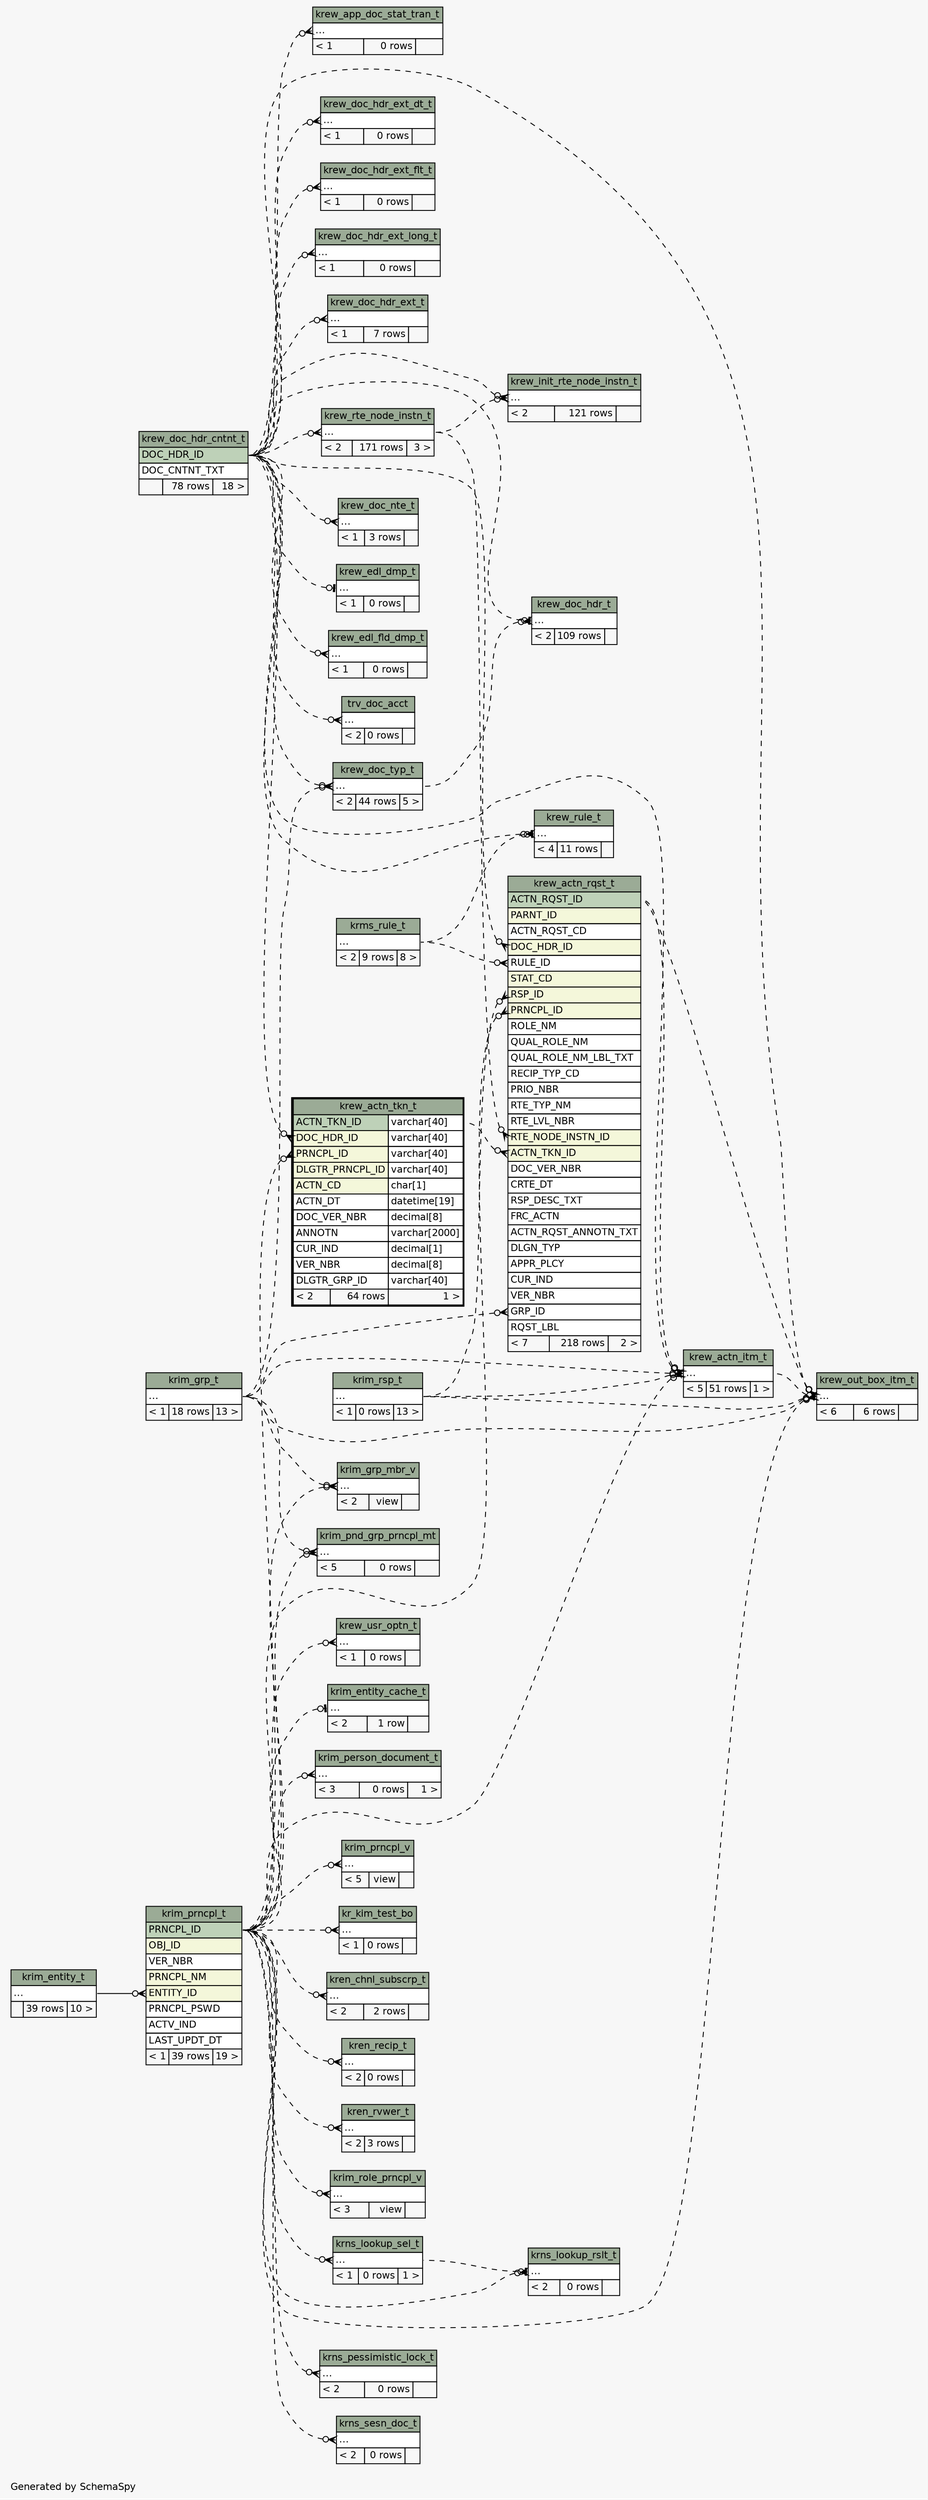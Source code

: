 // dot 2.28.0 on Mac OS X 10.7.2
// SchemaSpy rev 590
digraph "impliedTwoDegreesRelationshipsDiagram" {
  graph [
    rankdir="RL"
    bgcolor="#f7f7f7"
    label="\nGenerated by SchemaSpy"
    labeljust="l"
    nodesep="0.18"
    ranksep="0.46"
    fontname="Helvetica"
    fontsize="11"
  ];
  node [
    fontname="Helvetica"
    fontsize="11"
    shape="plaintext"
  ];
  edge [
    arrowsize="0.8"
  ];
  "kr_kim_test_bo":"elipses":w -> "krim_prncpl_t":"PRNCPL_ID":e [arrowhead=none dir=back arrowtail=crowodot style=dashed];
  "kren_chnl_subscrp_t":"elipses":w -> "krim_prncpl_t":"PRNCPL_ID":e [arrowhead=none dir=back arrowtail=crowodot style=dashed];
  "kren_recip_t":"elipses":w -> "krim_prncpl_t":"PRNCPL_ID":e [arrowhead=none dir=back arrowtail=crowodot style=dashed];
  "kren_rvwer_t":"elipses":w -> "krim_prncpl_t":"PRNCPL_ID":e [arrowhead=none dir=back arrowtail=crowodot style=dashed];
  "krew_actn_itm_t":"elipses":w -> "krew_actn_rqst_t":"ACTN_RQST_ID":e [arrowhead=none dir=back arrowtail=crowodot style=dashed];
  "krew_actn_itm_t":"elipses":w -> "krew_doc_hdr_cntnt_t":"DOC_HDR_ID":e [arrowhead=none dir=back arrowtail=crowodot style=dashed];
  "krew_actn_itm_t":"elipses":w -> "krim_grp_t":"elipses":e [arrowhead=none dir=back arrowtail=crowodot style=dashed];
  "krew_actn_itm_t":"elipses":w -> "krim_prncpl_t":"PRNCPL_ID":e [arrowhead=none dir=back arrowtail=crowodot style=dashed];
  "krew_actn_itm_t":"elipses":w -> "krim_rsp_t":"elipses":e [arrowhead=none dir=back arrowtail=crowodot style=dashed];
  "krew_actn_rqst_t":"ACTN_TKN_ID":w -> "krew_actn_tkn_t":"ACTN_TKN_ID.type":e [arrowhead=none dir=back arrowtail=crowodot style=dashed];
  "krew_actn_rqst_t":"DOC_HDR_ID":w -> "krew_doc_hdr_cntnt_t":"DOC_HDR_ID":e [arrowhead=none dir=back arrowtail=crowodot style=dashed];
  "krew_actn_rqst_t":"GRP_ID":w -> "krim_grp_t":"elipses":e [arrowhead=none dir=back arrowtail=crowodot style=dashed];
  "krew_actn_rqst_t":"PRNCPL_ID":w -> "krim_prncpl_t":"PRNCPL_ID":e [arrowhead=none dir=back arrowtail=crowodot style=dashed];
  "krew_actn_rqst_t":"RSP_ID":w -> "krim_rsp_t":"elipses":e [arrowhead=none dir=back arrowtail=crowodot style=dashed];
  "krew_actn_rqst_t":"RTE_NODE_INSTN_ID":w -> "krew_rte_node_instn_t":"elipses":e [arrowhead=none dir=back arrowtail=crowodot style=dashed];
  "krew_actn_rqst_t":"RULE_ID":w -> "krms_rule_t":"elipses":e [arrowhead=none dir=back arrowtail=crowodot style=dashed];
  "krew_actn_tkn_t":"DOC_HDR_ID":w -> "krew_doc_hdr_cntnt_t":"DOC_HDR_ID":e [arrowhead=none dir=back arrowtail=crowodot style=dashed];
  "krew_actn_tkn_t":"PRNCPL_ID":w -> "krim_prncpl_t":"PRNCPL_ID":e [arrowhead=none dir=back arrowtail=crowodot style=dashed];
  "krew_app_doc_stat_tran_t":"elipses":w -> "krew_doc_hdr_cntnt_t":"DOC_HDR_ID":e [arrowhead=none dir=back arrowtail=crowodot style=dashed];
  "krew_doc_hdr_ext_dt_t":"elipses":w -> "krew_doc_hdr_cntnt_t":"DOC_HDR_ID":e [arrowhead=none dir=back arrowtail=crowodot style=dashed];
  "krew_doc_hdr_ext_flt_t":"elipses":w -> "krew_doc_hdr_cntnt_t":"DOC_HDR_ID":e [arrowhead=none dir=back arrowtail=crowodot style=dashed];
  "krew_doc_hdr_ext_long_t":"elipses":w -> "krew_doc_hdr_cntnt_t":"DOC_HDR_ID":e [arrowhead=none dir=back arrowtail=crowodot style=dashed];
  "krew_doc_hdr_ext_t":"elipses":w -> "krew_doc_hdr_cntnt_t":"DOC_HDR_ID":e [arrowhead=none dir=back arrowtail=crowodot style=dashed];
  "krew_doc_hdr_t":"elipses":w -> "krew_doc_hdr_cntnt_t":"DOC_HDR_ID":e [arrowhead=none dir=back arrowtail=teeodot style=dashed];
  "krew_doc_hdr_t":"elipses":w -> "krew_doc_typ_t":"elipses":e [arrowhead=none dir=back arrowtail=crowodot style=dashed];
  "krew_doc_nte_t":"elipses":w -> "krew_doc_hdr_cntnt_t":"DOC_HDR_ID":e [arrowhead=none dir=back arrowtail=crowodot style=dashed];
  "krew_doc_typ_t":"elipses":w -> "krew_doc_hdr_cntnt_t":"DOC_HDR_ID":e [arrowhead=none dir=back arrowtail=crowodot style=dashed];
  "krew_doc_typ_t":"elipses":w -> "krim_grp_t":"elipses":e [arrowhead=none dir=back arrowtail=crowodot style=dashed];
  "krew_edl_dmp_t":"elipses":w -> "krew_doc_hdr_cntnt_t":"DOC_HDR_ID":e [arrowhead=none dir=back arrowtail=teeodot style=dashed];
  "krew_edl_fld_dmp_t":"elipses":w -> "krew_doc_hdr_cntnt_t":"DOC_HDR_ID":e [arrowhead=none dir=back arrowtail=crowodot style=dashed];
  "krew_init_rte_node_instn_t":"elipses":w -> "krew_doc_hdr_cntnt_t":"DOC_HDR_ID":e [arrowhead=none dir=back arrowtail=crowodot style=dashed];
  "krew_init_rte_node_instn_t":"elipses":w -> "krew_rte_node_instn_t":"elipses":e [arrowhead=none dir=back arrowtail=crowodot style=dashed];
  "krew_out_box_itm_t":"elipses":w -> "krew_actn_itm_t":"elipses":e [arrowhead=none dir=back arrowtail=teeodot style=dashed];
  "krew_out_box_itm_t":"elipses":w -> "krew_actn_rqst_t":"ACTN_RQST_ID":e [arrowhead=none dir=back arrowtail=crowodot style=dashed];
  "krew_out_box_itm_t":"elipses":w -> "krew_doc_hdr_cntnt_t":"DOC_HDR_ID":e [arrowhead=none dir=back arrowtail=crowodot style=dashed];
  "krew_out_box_itm_t":"elipses":w -> "krim_grp_t":"elipses":e [arrowhead=none dir=back arrowtail=crowodot style=dashed];
  "krew_out_box_itm_t":"elipses":w -> "krim_prncpl_t":"PRNCPL_ID":e [arrowhead=none dir=back arrowtail=crowodot style=dashed];
  "krew_out_box_itm_t":"elipses":w -> "krim_rsp_t":"elipses":e [arrowhead=none dir=back arrowtail=crowodot style=dashed];
  "krew_rte_node_instn_t":"elipses":w -> "krew_doc_hdr_cntnt_t":"DOC_HDR_ID":e [arrowhead=none dir=back arrowtail=crowodot style=dashed];
  "krew_rule_t":"elipses":w -> "krew_doc_hdr_cntnt_t":"DOC_HDR_ID":e [arrowhead=none dir=back arrowtail=crowodot style=dashed];
  "krew_rule_t":"elipses":w -> "krms_rule_t":"elipses":e [arrowhead=none dir=back arrowtail=teeodot style=dashed];
  "krew_usr_optn_t":"elipses":w -> "krim_prncpl_t":"PRNCPL_ID":e [arrowhead=none dir=back arrowtail=crowodot style=dashed];
  "krim_entity_cache_t":"elipses":w -> "krim_prncpl_t":"PRNCPL_ID":e [arrowhead=none dir=back arrowtail=teeodot style=dashed];
  "krim_grp_mbr_v":"elipses":w -> "krim_grp_t":"elipses":e [arrowhead=none dir=back arrowtail=crowodot style=dashed];
  "krim_grp_mbr_v":"elipses":w -> "krim_prncpl_t":"PRNCPL_ID":e [arrowhead=none dir=back arrowtail=crowodot style=dashed];
  "krim_person_document_t":"elipses":w -> "krim_prncpl_t":"PRNCPL_ID":e [arrowhead=none dir=back arrowtail=crowodot style=dashed];
  "krim_pnd_grp_prncpl_mt":"elipses":w -> "krim_grp_t":"elipses":e [arrowhead=none dir=back arrowtail=crowodot style=dashed];
  "krim_pnd_grp_prncpl_mt":"elipses":w -> "krim_prncpl_t":"PRNCPL_ID":e [arrowhead=none dir=back arrowtail=crowodot style=dashed];
  "krim_prncpl_t":"ENTITY_ID":w -> "krim_entity_t":"elipses":e [arrowhead=none dir=back arrowtail=crowodot];
  "krim_prncpl_v":"elipses":w -> "krim_prncpl_t":"PRNCPL_ID":e [arrowhead=none dir=back arrowtail=crowodot style=dashed];
  "krim_role_prncpl_v":"elipses":w -> "krim_prncpl_t":"PRNCPL_ID":e [arrowhead=none dir=back arrowtail=crowodot style=dashed];
  "krns_lookup_rslt_t":"elipses":w -> "krns_lookup_sel_t":"elipses":e [arrowhead=none dir=back arrowtail=teeodot style=dashed];
  "krns_lookup_rslt_t":"elipses":w -> "krim_prncpl_t":"PRNCPL_ID":e [arrowhead=none dir=back arrowtail=crowodot style=dashed];
  "krns_lookup_sel_t":"elipses":w -> "krim_prncpl_t":"PRNCPL_ID":e [arrowhead=none dir=back arrowtail=crowodot style=dashed];
  "krns_pessimistic_lock_t":"elipses":w -> "krim_prncpl_t":"PRNCPL_ID":e [arrowhead=none dir=back arrowtail=crowodot style=dashed];
  "krns_sesn_doc_t":"elipses":w -> "krim_prncpl_t":"PRNCPL_ID":e [arrowhead=none dir=back arrowtail=crowodot style=dashed];
  "trv_doc_acct":"elipses":w -> "krew_doc_hdr_cntnt_t":"DOC_HDR_ID":e [arrowhead=none dir=back arrowtail=crowodot style=dashed];
  "kr_kim_test_bo" [
    label=<
    <TABLE BORDER="0" CELLBORDER="1" CELLSPACING="0" BGCOLOR="#ffffff">
      <TR><TD COLSPAN="3" BGCOLOR="#9bab96" ALIGN="CENTER">kr_kim_test_bo</TD></TR>
      <TR><TD PORT="elipses" COLSPAN="3" ALIGN="LEFT">...</TD></TR>
      <TR><TD ALIGN="LEFT" BGCOLOR="#f7f7f7">&lt; 1</TD><TD ALIGN="RIGHT" BGCOLOR="#f7f7f7">0 rows</TD><TD ALIGN="RIGHT" BGCOLOR="#f7f7f7">  </TD></TR>
    </TABLE>>
    URL="kr_kim_test_bo.html"
    tooltip="kr_kim_test_bo"
  ];
  "kren_chnl_subscrp_t" [
    label=<
    <TABLE BORDER="0" CELLBORDER="1" CELLSPACING="0" BGCOLOR="#ffffff">
      <TR><TD COLSPAN="3" BGCOLOR="#9bab96" ALIGN="CENTER">kren_chnl_subscrp_t</TD></TR>
      <TR><TD PORT="elipses" COLSPAN="3" ALIGN="LEFT">...</TD></TR>
      <TR><TD ALIGN="LEFT" BGCOLOR="#f7f7f7">&lt; 2</TD><TD ALIGN="RIGHT" BGCOLOR="#f7f7f7">2 rows</TD><TD ALIGN="RIGHT" BGCOLOR="#f7f7f7">  </TD></TR>
    </TABLE>>
    URL="kren_chnl_subscrp_t.html"
    tooltip="kren_chnl_subscrp_t"
  ];
  "kren_recip_t" [
    label=<
    <TABLE BORDER="0" CELLBORDER="1" CELLSPACING="0" BGCOLOR="#ffffff">
      <TR><TD COLSPAN="3" BGCOLOR="#9bab96" ALIGN="CENTER">kren_recip_t</TD></TR>
      <TR><TD PORT="elipses" COLSPAN="3" ALIGN="LEFT">...</TD></TR>
      <TR><TD ALIGN="LEFT" BGCOLOR="#f7f7f7">&lt; 2</TD><TD ALIGN="RIGHT" BGCOLOR="#f7f7f7">0 rows</TD><TD ALIGN="RIGHT" BGCOLOR="#f7f7f7">  </TD></TR>
    </TABLE>>
    URL="kren_recip_t.html"
    tooltip="kren_recip_t"
  ];
  "kren_rvwer_t" [
    label=<
    <TABLE BORDER="0" CELLBORDER="1" CELLSPACING="0" BGCOLOR="#ffffff">
      <TR><TD COLSPAN="3" BGCOLOR="#9bab96" ALIGN="CENTER">kren_rvwer_t</TD></TR>
      <TR><TD PORT="elipses" COLSPAN="3" ALIGN="LEFT">...</TD></TR>
      <TR><TD ALIGN="LEFT" BGCOLOR="#f7f7f7">&lt; 2</TD><TD ALIGN="RIGHT" BGCOLOR="#f7f7f7">3 rows</TD><TD ALIGN="RIGHT" BGCOLOR="#f7f7f7">  </TD></TR>
    </TABLE>>
    URL="kren_rvwer_t.html"
    tooltip="kren_rvwer_t"
  ];
  "krew_actn_itm_t" [
    label=<
    <TABLE BORDER="0" CELLBORDER="1" CELLSPACING="0" BGCOLOR="#ffffff">
      <TR><TD COLSPAN="3" BGCOLOR="#9bab96" ALIGN="CENTER">krew_actn_itm_t</TD></TR>
      <TR><TD PORT="elipses" COLSPAN="3" ALIGN="LEFT">...</TD></TR>
      <TR><TD ALIGN="LEFT" BGCOLOR="#f7f7f7">&lt; 5</TD><TD ALIGN="RIGHT" BGCOLOR="#f7f7f7">51 rows</TD><TD ALIGN="RIGHT" BGCOLOR="#f7f7f7">1 &gt;</TD></TR>
    </TABLE>>
    URL="krew_actn_itm_t.html"
    tooltip="krew_actn_itm_t"
  ];
  "krew_actn_rqst_t" [
    label=<
    <TABLE BORDER="0" CELLBORDER="1" CELLSPACING="0" BGCOLOR="#ffffff">
      <TR><TD COLSPAN="3" BGCOLOR="#9bab96" ALIGN="CENTER">krew_actn_rqst_t</TD></TR>
      <TR><TD PORT="ACTN_RQST_ID" COLSPAN="3" BGCOLOR="#bed1b8" ALIGN="LEFT">ACTN_RQST_ID</TD></TR>
      <TR><TD PORT="PARNT_ID" COLSPAN="3" BGCOLOR="#f4f7da" ALIGN="LEFT">PARNT_ID</TD></TR>
      <TR><TD PORT="ACTN_RQST_CD" COLSPAN="3" ALIGN="LEFT">ACTN_RQST_CD</TD></TR>
      <TR><TD PORT="DOC_HDR_ID" COLSPAN="3" BGCOLOR="#f4f7da" ALIGN="LEFT">DOC_HDR_ID</TD></TR>
      <TR><TD PORT="RULE_ID" COLSPAN="3" ALIGN="LEFT">RULE_ID</TD></TR>
      <TR><TD PORT="STAT_CD" COLSPAN="3" BGCOLOR="#f4f7da" ALIGN="LEFT">STAT_CD</TD></TR>
      <TR><TD PORT="RSP_ID" COLSPAN="3" BGCOLOR="#f4f7da" ALIGN="LEFT">RSP_ID</TD></TR>
      <TR><TD PORT="PRNCPL_ID" COLSPAN="3" BGCOLOR="#f4f7da" ALIGN="LEFT">PRNCPL_ID</TD></TR>
      <TR><TD PORT="ROLE_NM" COLSPAN="3" ALIGN="LEFT">ROLE_NM</TD></TR>
      <TR><TD PORT="QUAL_ROLE_NM" COLSPAN="3" ALIGN="LEFT">QUAL_ROLE_NM</TD></TR>
      <TR><TD PORT="QUAL_ROLE_NM_LBL_TXT" COLSPAN="3" ALIGN="LEFT">QUAL_ROLE_NM_LBL_TXT</TD></TR>
      <TR><TD PORT="RECIP_TYP_CD" COLSPAN="3" ALIGN="LEFT">RECIP_TYP_CD</TD></TR>
      <TR><TD PORT="PRIO_NBR" COLSPAN="3" ALIGN="LEFT">PRIO_NBR</TD></TR>
      <TR><TD PORT="RTE_TYP_NM" COLSPAN="3" ALIGN="LEFT">RTE_TYP_NM</TD></TR>
      <TR><TD PORT="RTE_LVL_NBR" COLSPAN="3" ALIGN="LEFT">RTE_LVL_NBR</TD></TR>
      <TR><TD PORT="RTE_NODE_INSTN_ID" COLSPAN="3" BGCOLOR="#f4f7da" ALIGN="LEFT">RTE_NODE_INSTN_ID</TD></TR>
      <TR><TD PORT="ACTN_TKN_ID" COLSPAN="3" BGCOLOR="#f4f7da" ALIGN="LEFT">ACTN_TKN_ID</TD></TR>
      <TR><TD PORT="DOC_VER_NBR" COLSPAN="3" ALIGN="LEFT">DOC_VER_NBR</TD></TR>
      <TR><TD PORT="CRTE_DT" COLSPAN="3" ALIGN="LEFT">CRTE_DT</TD></TR>
      <TR><TD PORT="RSP_DESC_TXT" COLSPAN="3" ALIGN="LEFT">RSP_DESC_TXT</TD></TR>
      <TR><TD PORT="FRC_ACTN" COLSPAN="3" ALIGN="LEFT">FRC_ACTN</TD></TR>
      <TR><TD PORT="ACTN_RQST_ANNOTN_TXT" COLSPAN="3" ALIGN="LEFT">ACTN_RQST_ANNOTN_TXT</TD></TR>
      <TR><TD PORT="DLGN_TYP" COLSPAN="3" ALIGN="LEFT">DLGN_TYP</TD></TR>
      <TR><TD PORT="APPR_PLCY" COLSPAN="3" ALIGN="LEFT">APPR_PLCY</TD></TR>
      <TR><TD PORT="CUR_IND" COLSPAN="3" ALIGN="LEFT">CUR_IND</TD></TR>
      <TR><TD PORT="VER_NBR" COLSPAN="3" ALIGN="LEFT">VER_NBR</TD></TR>
      <TR><TD PORT="GRP_ID" COLSPAN="3" ALIGN="LEFT">GRP_ID</TD></TR>
      <TR><TD PORT="RQST_LBL" COLSPAN="3" ALIGN="LEFT">RQST_LBL</TD></TR>
      <TR><TD ALIGN="LEFT" BGCOLOR="#f7f7f7">&lt; 7</TD><TD ALIGN="RIGHT" BGCOLOR="#f7f7f7">218 rows</TD><TD ALIGN="RIGHT" BGCOLOR="#f7f7f7">2 &gt;</TD></TR>
    </TABLE>>
    URL="krew_actn_rqst_t.html"
    tooltip="krew_actn_rqst_t"
  ];
  "krew_actn_tkn_t" [
    label=<
    <TABLE BORDER="2" CELLBORDER="1" CELLSPACING="0" BGCOLOR="#ffffff">
      <TR><TD COLSPAN="3" BGCOLOR="#9bab96" ALIGN="CENTER">krew_actn_tkn_t</TD></TR>
      <TR><TD PORT="ACTN_TKN_ID" COLSPAN="2" BGCOLOR="#bed1b8" ALIGN="LEFT">ACTN_TKN_ID</TD><TD PORT="ACTN_TKN_ID.type" ALIGN="LEFT">varchar[40]</TD></TR>
      <TR><TD PORT="DOC_HDR_ID" COLSPAN="2" BGCOLOR="#f4f7da" ALIGN="LEFT">DOC_HDR_ID</TD><TD PORT="DOC_HDR_ID.type" ALIGN="LEFT">varchar[40]</TD></TR>
      <TR><TD PORT="PRNCPL_ID" COLSPAN="2" BGCOLOR="#f4f7da" ALIGN="LEFT">PRNCPL_ID</TD><TD PORT="PRNCPL_ID.type" ALIGN="LEFT">varchar[40]</TD></TR>
      <TR><TD PORT="DLGTR_PRNCPL_ID" COLSPAN="2" BGCOLOR="#f4f7da" ALIGN="LEFT">DLGTR_PRNCPL_ID</TD><TD PORT="DLGTR_PRNCPL_ID.type" ALIGN="LEFT">varchar[40]</TD></TR>
      <TR><TD PORT="ACTN_CD" COLSPAN="2" BGCOLOR="#f4f7da" ALIGN="LEFT">ACTN_CD</TD><TD PORT="ACTN_CD.type" ALIGN="LEFT">char[1]</TD></TR>
      <TR><TD PORT="ACTN_DT" COLSPAN="2" ALIGN="LEFT">ACTN_DT</TD><TD PORT="ACTN_DT.type" ALIGN="LEFT">datetime[19]</TD></TR>
      <TR><TD PORT="DOC_VER_NBR" COLSPAN="2" ALIGN="LEFT">DOC_VER_NBR</TD><TD PORT="DOC_VER_NBR.type" ALIGN="LEFT">decimal[8]</TD></TR>
      <TR><TD PORT="ANNOTN" COLSPAN="2" ALIGN="LEFT">ANNOTN</TD><TD PORT="ANNOTN.type" ALIGN="LEFT">varchar[2000]</TD></TR>
      <TR><TD PORT="CUR_IND" COLSPAN="2" ALIGN="LEFT">CUR_IND</TD><TD PORT="CUR_IND.type" ALIGN="LEFT">decimal[1]</TD></TR>
      <TR><TD PORT="VER_NBR" COLSPAN="2" ALIGN="LEFT">VER_NBR</TD><TD PORT="VER_NBR.type" ALIGN="LEFT">decimal[8]</TD></TR>
      <TR><TD PORT="DLGTR_GRP_ID" COLSPAN="2" ALIGN="LEFT">DLGTR_GRP_ID</TD><TD PORT="DLGTR_GRP_ID.type" ALIGN="LEFT">varchar[40]</TD></TR>
      <TR><TD ALIGN="LEFT" BGCOLOR="#f7f7f7">&lt; 2</TD><TD ALIGN="RIGHT" BGCOLOR="#f7f7f7">64 rows</TD><TD ALIGN="RIGHT" BGCOLOR="#f7f7f7">1 &gt;</TD></TR>
    </TABLE>>
    URL="krew_actn_tkn_t.html"
    tooltip="krew_actn_tkn_t"
  ];
  "krew_app_doc_stat_tran_t" [
    label=<
    <TABLE BORDER="0" CELLBORDER="1" CELLSPACING="0" BGCOLOR="#ffffff">
      <TR><TD COLSPAN="3" BGCOLOR="#9bab96" ALIGN="CENTER">krew_app_doc_stat_tran_t</TD></TR>
      <TR><TD PORT="elipses" COLSPAN="3" ALIGN="LEFT">...</TD></TR>
      <TR><TD ALIGN="LEFT" BGCOLOR="#f7f7f7">&lt; 1</TD><TD ALIGN="RIGHT" BGCOLOR="#f7f7f7">0 rows</TD><TD ALIGN="RIGHT" BGCOLOR="#f7f7f7">  </TD></TR>
    </TABLE>>
    URL="krew_app_doc_stat_tran_t.html"
    tooltip="krew_app_doc_stat_tran_t"
  ];
  "krew_doc_hdr_cntnt_t" [
    label=<
    <TABLE BORDER="0" CELLBORDER="1" CELLSPACING="0" BGCOLOR="#ffffff">
      <TR><TD COLSPAN="3" BGCOLOR="#9bab96" ALIGN="CENTER">krew_doc_hdr_cntnt_t</TD></TR>
      <TR><TD PORT="DOC_HDR_ID" COLSPAN="3" BGCOLOR="#bed1b8" ALIGN="LEFT">DOC_HDR_ID</TD></TR>
      <TR><TD PORT="DOC_CNTNT_TXT" COLSPAN="3" ALIGN="LEFT">DOC_CNTNT_TXT</TD></TR>
      <TR><TD ALIGN="LEFT" BGCOLOR="#f7f7f7">  </TD><TD ALIGN="RIGHT" BGCOLOR="#f7f7f7">78 rows</TD><TD ALIGN="RIGHT" BGCOLOR="#f7f7f7">18 &gt;</TD></TR>
    </TABLE>>
    URL="krew_doc_hdr_cntnt_t.html"
    tooltip="krew_doc_hdr_cntnt_t"
  ];
  "krew_doc_hdr_ext_dt_t" [
    label=<
    <TABLE BORDER="0" CELLBORDER="1" CELLSPACING="0" BGCOLOR="#ffffff">
      <TR><TD COLSPAN="3" BGCOLOR="#9bab96" ALIGN="CENTER">krew_doc_hdr_ext_dt_t</TD></TR>
      <TR><TD PORT="elipses" COLSPAN="3" ALIGN="LEFT">...</TD></TR>
      <TR><TD ALIGN="LEFT" BGCOLOR="#f7f7f7">&lt; 1</TD><TD ALIGN="RIGHT" BGCOLOR="#f7f7f7">0 rows</TD><TD ALIGN="RIGHT" BGCOLOR="#f7f7f7">  </TD></TR>
    </TABLE>>
    URL="krew_doc_hdr_ext_dt_t.html"
    tooltip="krew_doc_hdr_ext_dt_t"
  ];
  "krew_doc_hdr_ext_flt_t" [
    label=<
    <TABLE BORDER="0" CELLBORDER="1" CELLSPACING="0" BGCOLOR="#ffffff">
      <TR><TD COLSPAN="3" BGCOLOR="#9bab96" ALIGN="CENTER">krew_doc_hdr_ext_flt_t</TD></TR>
      <TR><TD PORT="elipses" COLSPAN="3" ALIGN="LEFT">...</TD></TR>
      <TR><TD ALIGN="LEFT" BGCOLOR="#f7f7f7">&lt; 1</TD><TD ALIGN="RIGHT" BGCOLOR="#f7f7f7">0 rows</TD><TD ALIGN="RIGHT" BGCOLOR="#f7f7f7">  </TD></TR>
    </TABLE>>
    URL="krew_doc_hdr_ext_flt_t.html"
    tooltip="krew_doc_hdr_ext_flt_t"
  ];
  "krew_doc_hdr_ext_long_t" [
    label=<
    <TABLE BORDER="0" CELLBORDER="1" CELLSPACING="0" BGCOLOR="#ffffff">
      <TR><TD COLSPAN="3" BGCOLOR="#9bab96" ALIGN="CENTER">krew_doc_hdr_ext_long_t</TD></TR>
      <TR><TD PORT="elipses" COLSPAN="3" ALIGN="LEFT">...</TD></TR>
      <TR><TD ALIGN="LEFT" BGCOLOR="#f7f7f7">&lt; 1</TD><TD ALIGN="RIGHT" BGCOLOR="#f7f7f7">0 rows</TD><TD ALIGN="RIGHT" BGCOLOR="#f7f7f7">  </TD></TR>
    </TABLE>>
    URL="krew_doc_hdr_ext_long_t.html"
    tooltip="krew_doc_hdr_ext_long_t"
  ];
  "krew_doc_hdr_ext_t" [
    label=<
    <TABLE BORDER="0" CELLBORDER="1" CELLSPACING="0" BGCOLOR="#ffffff">
      <TR><TD COLSPAN="3" BGCOLOR="#9bab96" ALIGN="CENTER">krew_doc_hdr_ext_t</TD></TR>
      <TR><TD PORT="elipses" COLSPAN="3" ALIGN="LEFT">...</TD></TR>
      <TR><TD ALIGN="LEFT" BGCOLOR="#f7f7f7">&lt; 1</TD><TD ALIGN="RIGHT" BGCOLOR="#f7f7f7">7 rows</TD><TD ALIGN="RIGHT" BGCOLOR="#f7f7f7">  </TD></TR>
    </TABLE>>
    URL="krew_doc_hdr_ext_t.html"
    tooltip="krew_doc_hdr_ext_t"
  ];
  "krew_doc_hdr_t" [
    label=<
    <TABLE BORDER="0" CELLBORDER="1" CELLSPACING="0" BGCOLOR="#ffffff">
      <TR><TD COLSPAN="3" BGCOLOR="#9bab96" ALIGN="CENTER">krew_doc_hdr_t</TD></TR>
      <TR><TD PORT="elipses" COLSPAN="3" ALIGN="LEFT">...</TD></TR>
      <TR><TD ALIGN="LEFT" BGCOLOR="#f7f7f7">&lt; 2</TD><TD ALIGN="RIGHT" BGCOLOR="#f7f7f7">109 rows</TD><TD ALIGN="RIGHT" BGCOLOR="#f7f7f7">  </TD></TR>
    </TABLE>>
    URL="krew_doc_hdr_t.html"
    tooltip="krew_doc_hdr_t"
  ];
  "krew_doc_nte_t" [
    label=<
    <TABLE BORDER="0" CELLBORDER="1" CELLSPACING="0" BGCOLOR="#ffffff">
      <TR><TD COLSPAN="3" BGCOLOR="#9bab96" ALIGN="CENTER">krew_doc_nte_t</TD></TR>
      <TR><TD PORT="elipses" COLSPAN="3" ALIGN="LEFT">...</TD></TR>
      <TR><TD ALIGN="LEFT" BGCOLOR="#f7f7f7">&lt; 1</TD><TD ALIGN="RIGHT" BGCOLOR="#f7f7f7">3 rows</TD><TD ALIGN="RIGHT" BGCOLOR="#f7f7f7">  </TD></TR>
    </TABLE>>
    URL="krew_doc_nte_t.html"
    tooltip="krew_doc_nte_t"
  ];
  "krew_doc_typ_t" [
    label=<
    <TABLE BORDER="0" CELLBORDER="1" CELLSPACING="0" BGCOLOR="#ffffff">
      <TR><TD COLSPAN="3" BGCOLOR="#9bab96" ALIGN="CENTER">krew_doc_typ_t</TD></TR>
      <TR><TD PORT="elipses" COLSPAN="3" ALIGN="LEFT">...</TD></TR>
      <TR><TD ALIGN="LEFT" BGCOLOR="#f7f7f7">&lt; 2</TD><TD ALIGN="RIGHT" BGCOLOR="#f7f7f7">44 rows</TD><TD ALIGN="RIGHT" BGCOLOR="#f7f7f7">5 &gt;</TD></TR>
    </TABLE>>
    URL="krew_doc_typ_t.html"
    tooltip="krew_doc_typ_t"
  ];
  "krew_edl_dmp_t" [
    label=<
    <TABLE BORDER="0" CELLBORDER="1" CELLSPACING="0" BGCOLOR="#ffffff">
      <TR><TD COLSPAN="3" BGCOLOR="#9bab96" ALIGN="CENTER">krew_edl_dmp_t</TD></TR>
      <TR><TD PORT="elipses" COLSPAN="3" ALIGN="LEFT">...</TD></TR>
      <TR><TD ALIGN="LEFT" BGCOLOR="#f7f7f7">&lt; 1</TD><TD ALIGN="RIGHT" BGCOLOR="#f7f7f7">0 rows</TD><TD ALIGN="RIGHT" BGCOLOR="#f7f7f7">  </TD></TR>
    </TABLE>>
    URL="krew_edl_dmp_t.html"
    tooltip="krew_edl_dmp_t"
  ];
  "krew_edl_fld_dmp_t" [
    label=<
    <TABLE BORDER="0" CELLBORDER="1" CELLSPACING="0" BGCOLOR="#ffffff">
      <TR><TD COLSPAN="3" BGCOLOR="#9bab96" ALIGN="CENTER">krew_edl_fld_dmp_t</TD></TR>
      <TR><TD PORT="elipses" COLSPAN="3" ALIGN="LEFT">...</TD></TR>
      <TR><TD ALIGN="LEFT" BGCOLOR="#f7f7f7">&lt; 1</TD><TD ALIGN="RIGHT" BGCOLOR="#f7f7f7">0 rows</TD><TD ALIGN="RIGHT" BGCOLOR="#f7f7f7">  </TD></TR>
    </TABLE>>
    URL="krew_edl_fld_dmp_t.html"
    tooltip="krew_edl_fld_dmp_t"
  ];
  "krew_init_rte_node_instn_t" [
    label=<
    <TABLE BORDER="0" CELLBORDER="1" CELLSPACING="0" BGCOLOR="#ffffff">
      <TR><TD COLSPAN="3" BGCOLOR="#9bab96" ALIGN="CENTER">krew_init_rte_node_instn_t</TD></TR>
      <TR><TD PORT="elipses" COLSPAN="3" ALIGN="LEFT">...</TD></TR>
      <TR><TD ALIGN="LEFT" BGCOLOR="#f7f7f7">&lt; 2</TD><TD ALIGN="RIGHT" BGCOLOR="#f7f7f7">121 rows</TD><TD ALIGN="RIGHT" BGCOLOR="#f7f7f7">  </TD></TR>
    </TABLE>>
    URL="krew_init_rte_node_instn_t.html"
    tooltip="krew_init_rte_node_instn_t"
  ];
  "krew_out_box_itm_t" [
    label=<
    <TABLE BORDER="0" CELLBORDER="1" CELLSPACING="0" BGCOLOR="#ffffff">
      <TR><TD COLSPAN="3" BGCOLOR="#9bab96" ALIGN="CENTER">krew_out_box_itm_t</TD></TR>
      <TR><TD PORT="elipses" COLSPAN="3" ALIGN="LEFT">...</TD></TR>
      <TR><TD ALIGN="LEFT" BGCOLOR="#f7f7f7">&lt; 6</TD><TD ALIGN="RIGHT" BGCOLOR="#f7f7f7">6 rows</TD><TD ALIGN="RIGHT" BGCOLOR="#f7f7f7">  </TD></TR>
    </TABLE>>
    URL="krew_out_box_itm_t.html"
    tooltip="krew_out_box_itm_t"
  ];
  "krew_rte_node_instn_t" [
    label=<
    <TABLE BORDER="0" CELLBORDER="1" CELLSPACING="0" BGCOLOR="#ffffff">
      <TR><TD COLSPAN="3" BGCOLOR="#9bab96" ALIGN="CENTER">krew_rte_node_instn_t</TD></TR>
      <TR><TD PORT="elipses" COLSPAN="3" ALIGN="LEFT">...</TD></TR>
      <TR><TD ALIGN="LEFT" BGCOLOR="#f7f7f7">&lt; 2</TD><TD ALIGN="RIGHT" BGCOLOR="#f7f7f7">171 rows</TD><TD ALIGN="RIGHT" BGCOLOR="#f7f7f7">3 &gt;</TD></TR>
    </TABLE>>
    URL="krew_rte_node_instn_t.html"
    tooltip="krew_rte_node_instn_t"
  ];
  "krew_rule_t" [
    label=<
    <TABLE BORDER="0" CELLBORDER="1" CELLSPACING="0" BGCOLOR="#ffffff">
      <TR><TD COLSPAN="3" BGCOLOR="#9bab96" ALIGN="CENTER">krew_rule_t</TD></TR>
      <TR><TD PORT="elipses" COLSPAN="3" ALIGN="LEFT">...</TD></TR>
      <TR><TD ALIGN="LEFT" BGCOLOR="#f7f7f7">&lt; 4</TD><TD ALIGN="RIGHT" BGCOLOR="#f7f7f7">11 rows</TD><TD ALIGN="RIGHT" BGCOLOR="#f7f7f7">  </TD></TR>
    </TABLE>>
    URL="krew_rule_t.html"
    tooltip="krew_rule_t"
  ];
  "krew_usr_optn_t" [
    label=<
    <TABLE BORDER="0" CELLBORDER="1" CELLSPACING="0" BGCOLOR="#ffffff">
      <TR><TD COLSPAN="3" BGCOLOR="#9bab96" ALIGN="CENTER">krew_usr_optn_t</TD></TR>
      <TR><TD PORT="elipses" COLSPAN="3" ALIGN="LEFT">...</TD></TR>
      <TR><TD ALIGN="LEFT" BGCOLOR="#f7f7f7">&lt; 1</TD><TD ALIGN="RIGHT" BGCOLOR="#f7f7f7">0 rows</TD><TD ALIGN="RIGHT" BGCOLOR="#f7f7f7">  </TD></TR>
    </TABLE>>
    URL="krew_usr_optn_t.html"
    tooltip="krew_usr_optn_t"
  ];
  "krim_entity_cache_t" [
    label=<
    <TABLE BORDER="0" CELLBORDER="1" CELLSPACING="0" BGCOLOR="#ffffff">
      <TR><TD COLSPAN="3" BGCOLOR="#9bab96" ALIGN="CENTER">krim_entity_cache_t</TD></TR>
      <TR><TD PORT="elipses" COLSPAN="3" ALIGN="LEFT">...</TD></TR>
      <TR><TD ALIGN="LEFT" BGCOLOR="#f7f7f7">&lt; 2</TD><TD ALIGN="RIGHT" BGCOLOR="#f7f7f7">1 row</TD><TD ALIGN="RIGHT" BGCOLOR="#f7f7f7">  </TD></TR>
    </TABLE>>
    URL="krim_entity_cache_t.html"
    tooltip="krim_entity_cache_t"
  ];
  "krim_entity_t" [
    label=<
    <TABLE BORDER="0" CELLBORDER="1" CELLSPACING="0" BGCOLOR="#ffffff">
      <TR><TD COLSPAN="3" BGCOLOR="#9bab96" ALIGN="CENTER">krim_entity_t</TD></TR>
      <TR><TD PORT="elipses" COLSPAN="3" ALIGN="LEFT">...</TD></TR>
      <TR><TD ALIGN="LEFT" BGCOLOR="#f7f7f7">  </TD><TD ALIGN="RIGHT" BGCOLOR="#f7f7f7">39 rows</TD><TD ALIGN="RIGHT" BGCOLOR="#f7f7f7">10 &gt;</TD></TR>
    </TABLE>>
    URL="krim_entity_t.html"
    tooltip="krim_entity_t"
  ];
  "krim_grp_mbr_v" [
    label=<
    <TABLE BORDER="0" CELLBORDER="1" CELLSPACING="0" BGCOLOR="#ffffff">
      <TR><TD COLSPAN="3" BGCOLOR="#9bab96" ALIGN="CENTER">krim_grp_mbr_v</TD></TR>
      <TR><TD PORT="elipses" COLSPAN="3" ALIGN="LEFT">...</TD></TR>
      <TR><TD ALIGN="LEFT" BGCOLOR="#f7f7f7">&lt; 2</TD><TD ALIGN="RIGHT" BGCOLOR="#f7f7f7">view</TD><TD ALIGN="RIGHT" BGCOLOR="#f7f7f7">  </TD></TR>
    </TABLE>>
    URL="krim_grp_mbr_v.html"
    tooltip="krim_grp_mbr_v"
  ];
  "krim_grp_t" [
    label=<
    <TABLE BORDER="0" CELLBORDER="1" CELLSPACING="0" BGCOLOR="#ffffff">
      <TR><TD COLSPAN="3" BGCOLOR="#9bab96" ALIGN="CENTER">krim_grp_t</TD></TR>
      <TR><TD PORT="elipses" COLSPAN="3" ALIGN="LEFT">...</TD></TR>
      <TR><TD ALIGN="LEFT" BGCOLOR="#f7f7f7">&lt; 1</TD><TD ALIGN="RIGHT" BGCOLOR="#f7f7f7">18 rows</TD><TD ALIGN="RIGHT" BGCOLOR="#f7f7f7">13 &gt;</TD></TR>
    </TABLE>>
    URL="krim_grp_t.html"
    tooltip="krim_grp_t"
  ];
  "krim_person_document_t" [
    label=<
    <TABLE BORDER="0" CELLBORDER="1" CELLSPACING="0" BGCOLOR="#ffffff">
      <TR><TD COLSPAN="3" BGCOLOR="#9bab96" ALIGN="CENTER">krim_person_document_t</TD></TR>
      <TR><TD PORT="elipses" COLSPAN="3" ALIGN="LEFT">...</TD></TR>
      <TR><TD ALIGN="LEFT" BGCOLOR="#f7f7f7">&lt; 3</TD><TD ALIGN="RIGHT" BGCOLOR="#f7f7f7">0 rows</TD><TD ALIGN="RIGHT" BGCOLOR="#f7f7f7">1 &gt;</TD></TR>
    </TABLE>>
    URL="krim_person_document_t.html"
    tooltip="krim_person_document_t"
  ];
  "krim_pnd_grp_prncpl_mt" [
    label=<
    <TABLE BORDER="0" CELLBORDER="1" CELLSPACING="0" BGCOLOR="#ffffff">
      <TR><TD COLSPAN="3" BGCOLOR="#9bab96" ALIGN="CENTER">krim_pnd_grp_prncpl_mt</TD></TR>
      <TR><TD PORT="elipses" COLSPAN="3" ALIGN="LEFT">...</TD></TR>
      <TR><TD ALIGN="LEFT" BGCOLOR="#f7f7f7">&lt; 5</TD><TD ALIGN="RIGHT" BGCOLOR="#f7f7f7">0 rows</TD><TD ALIGN="RIGHT" BGCOLOR="#f7f7f7">  </TD></TR>
    </TABLE>>
    URL="krim_pnd_grp_prncpl_mt.html"
    tooltip="krim_pnd_grp_prncpl_mt"
  ];
  "krim_prncpl_t" [
    label=<
    <TABLE BORDER="0" CELLBORDER="1" CELLSPACING="0" BGCOLOR="#ffffff">
      <TR><TD COLSPAN="3" BGCOLOR="#9bab96" ALIGN="CENTER">krim_prncpl_t</TD></TR>
      <TR><TD PORT="PRNCPL_ID" COLSPAN="3" BGCOLOR="#bed1b8" ALIGN="LEFT">PRNCPL_ID</TD></TR>
      <TR><TD PORT="OBJ_ID" COLSPAN="3" BGCOLOR="#f4f7da" ALIGN="LEFT">OBJ_ID</TD></TR>
      <TR><TD PORT="VER_NBR" COLSPAN="3" ALIGN="LEFT">VER_NBR</TD></TR>
      <TR><TD PORT="PRNCPL_NM" COLSPAN="3" BGCOLOR="#f4f7da" ALIGN="LEFT">PRNCPL_NM</TD></TR>
      <TR><TD PORT="ENTITY_ID" COLSPAN="3" BGCOLOR="#f4f7da" ALIGN="LEFT">ENTITY_ID</TD></TR>
      <TR><TD PORT="PRNCPL_PSWD" COLSPAN="3" ALIGN="LEFT">PRNCPL_PSWD</TD></TR>
      <TR><TD PORT="ACTV_IND" COLSPAN="3" ALIGN="LEFT">ACTV_IND</TD></TR>
      <TR><TD PORT="LAST_UPDT_DT" COLSPAN="3" ALIGN="LEFT">LAST_UPDT_DT</TD></TR>
      <TR><TD ALIGN="LEFT" BGCOLOR="#f7f7f7">&lt; 1</TD><TD ALIGN="RIGHT" BGCOLOR="#f7f7f7">39 rows</TD><TD ALIGN="RIGHT" BGCOLOR="#f7f7f7">19 &gt;</TD></TR>
    </TABLE>>
    URL="krim_prncpl_t.html"
    tooltip="krim_prncpl_t"
  ];
  "krim_prncpl_v" [
    label=<
    <TABLE BORDER="0" CELLBORDER="1" CELLSPACING="0" BGCOLOR="#ffffff">
      <TR><TD COLSPAN="3" BGCOLOR="#9bab96" ALIGN="CENTER">krim_prncpl_v</TD></TR>
      <TR><TD PORT="elipses" COLSPAN="3" ALIGN="LEFT">...</TD></TR>
      <TR><TD ALIGN="LEFT" BGCOLOR="#f7f7f7">&lt; 5</TD><TD ALIGN="RIGHT" BGCOLOR="#f7f7f7">view</TD><TD ALIGN="RIGHT" BGCOLOR="#f7f7f7">  </TD></TR>
    </TABLE>>
    URL="krim_prncpl_v.html"
    tooltip="krim_prncpl_v"
  ];
  "krim_role_prncpl_v" [
    label=<
    <TABLE BORDER="0" CELLBORDER="1" CELLSPACING="0" BGCOLOR="#ffffff">
      <TR><TD COLSPAN="3" BGCOLOR="#9bab96" ALIGN="CENTER">krim_role_prncpl_v</TD></TR>
      <TR><TD PORT="elipses" COLSPAN="3" ALIGN="LEFT">...</TD></TR>
      <TR><TD ALIGN="LEFT" BGCOLOR="#f7f7f7">&lt; 3</TD><TD ALIGN="RIGHT" BGCOLOR="#f7f7f7">view</TD><TD ALIGN="RIGHT" BGCOLOR="#f7f7f7">  </TD></TR>
    </TABLE>>
    URL="krim_role_prncpl_v.html"
    tooltip="krim_role_prncpl_v"
  ];
  "krim_rsp_t" [
    label=<
    <TABLE BORDER="0" CELLBORDER="1" CELLSPACING="0" BGCOLOR="#ffffff">
      <TR><TD COLSPAN="3" BGCOLOR="#9bab96" ALIGN="CENTER">krim_rsp_t</TD></TR>
      <TR><TD PORT="elipses" COLSPAN="3" ALIGN="LEFT">...</TD></TR>
      <TR><TD ALIGN="LEFT" BGCOLOR="#f7f7f7">&lt; 1</TD><TD ALIGN="RIGHT" BGCOLOR="#f7f7f7">0 rows</TD><TD ALIGN="RIGHT" BGCOLOR="#f7f7f7">13 &gt;</TD></TR>
    </TABLE>>
    URL="krim_rsp_t.html"
    tooltip="krim_rsp_t"
  ];
  "krms_rule_t" [
    label=<
    <TABLE BORDER="0" CELLBORDER="1" CELLSPACING="0" BGCOLOR="#ffffff">
      <TR><TD COLSPAN="3" BGCOLOR="#9bab96" ALIGN="CENTER">krms_rule_t</TD></TR>
      <TR><TD PORT="elipses" COLSPAN="3" ALIGN="LEFT">...</TD></TR>
      <TR><TD ALIGN="LEFT" BGCOLOR="#f7f7f7">&lt; 2</TD><TD ALIGN="RIGHT" BGCOLOR="#f7f7f7">9 rows</TD><TD ALIGN="RIGHT" BGCOLOR="#f7f7f7">8 &gt;</TD></TR>
    </TABLE>>
    URL="krms_rule_t.html"
    tooltip="krms_rule_t"
  ];
  "krns_lookup_rslt_t" [
    label=<
    <TABLE BORDER="0" CELLBORDER="1" CELLSPACING="0" BGCOLOR="#ffffff">
      <TR><TD COLSPAN="3" BGCOLOR="#9bab96" ALIGN="CENTER">krns_lookup_rslt_t</TD></TR>
      <TR><TD PORT="elipses" COLSPAN="3" ALIGN="LEFT">...</TD></TR>
      <TR><TD ALIGN="LEFT" BGCOLOR="#f7f7f7">&lt; 2</TD><TD ALIGN="RIGHT" BGCOLOR="#f7f7f7">0 rows</TD><TD ALIGN="RIGHT" BGCOLOR="#f7f7f7">  </TD></TR>
    </TABLE>>
    URL="krns_lookup_rslt_t.html"
    tooltip="krns_lookup_rslt_t"
  ];
  "krns_lookup_sel_t" [
    label=<
    <TABLE BORDER="0" CELLBORDER="1" CELLSPACING="0" BGCOLOR="#ffffff">
      <TR><TD COLSPAN="3" BGCOLOR="#9bab96" ALIGN="CENTER">krns_lookup_sel_t</TD></TR>
      <TR><TD PORT="elipses" COLSPAN="3" ALIGN="LEFT">...</TD></TR>
      <TR><TD ALIGN="LEFT" BGCOLOR="#f7f7f7">&lt; 1</TD><TD ALIGN="RIGHT" BGCOLOR="#f7f7f7">0 rows</TD><TD ALIGN="RIGHT" BGCOLOR="#f7f7f7">1 &gt;</TD></TR>
    </TABLE>>
    URL="krns_lookup_sel_t.html"
    tooltip="krns_lookup_sel_t"
  ];
  "krns_pessimistic_lock_t" [
    label=<
    <TABLE BORDER="0" CELLBORDER="1" CELLSPACING="0" BGCOLOR="#ffffff">
      <TR><TD COLSPAN="3" BGCOLOR="#9bab96" ALIGN="CENTER">krns_pessimistic_lock_t</TD></TR>
      <TR><TD PORT="elipses" COLSPAN="3" ALIGN="LEFT">...</TD></TR>
      <TR><TD ALIGN="LEFT" BGCOLOR="#f7f7f7">&lt; 2</TD><TD ALIGN="RIGHT" BGCOLOR="#f7f7f7">0 rows</TD><TD ALIGN="RIGHT" BGCOLOR="#f7f7f7">  </TD></TR>
    </TABLE>>
    URL="krns_pessimistic_lock_t.html"
    tooltip="krns_pessimistic_lock_t"
  ];
  "krns_sesn_doc_t" [
    label=<
    <TABLE BORDER="0" CELLBORDER="1" CELLSPACING="0" BGCOLOR="#ffffff">
      <TR><TD COLSPAN="3" BGCOLOR="#9bab96" ALIGN="CENTER">krns_sesn_doc_t</TD></TR>
      <TR><TD PORT="elipses" COLSPAN="3" ALIGN="LEFT">...</TD></TR>
      <TR><TD ALIGN="LEFT" BGCOLOR="#f7f7f7">&lt; 2</TD><TD ALIGN="RIGHT" BGCOLOR="#f7f7f7">0 rows</TD><TD ALIGN="RIGHT" BGCOLOR="#f7f7f7">  </TD></TR>
    </TABLE>>
    URL="krns_sesn_doc_t.html"
    tooltip="krns_sesn_doc_t"
  ];
  "trv_doc_acct" [
    label=<
    <TABLE BORDER="0" CELLBORDER="1" CELLSPACING="0" BGCOLOR="#ffffff">
      <TR><TD COLSPAN="3" BGCOLOR="#9bab96" ALIGN="CENTER">trv_doc_acct</TD></TR>
      <TR><TD PORT="elipses" COLSPAN="3" ALIGN="LEFT">...</TD></TR>
      <TR><TD ALIGN="LEFT" BGCOLOR="#f7f7f7">&lt; 2</TD><TD ALIGN="RIGHT" BGCOLOR="#f7f7f7">0 rows</TD><TD ALIGN="RIGHT" BGCOLOR="#f7f7f7">  </TD></TR>
    </TABLE>>
    URL="trv_doc_acct.html"
    tooltip="trv_doc_acct"
  ];
}
